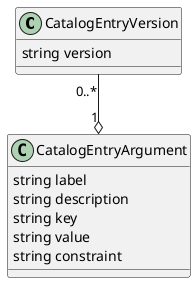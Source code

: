 @startuml

class  CatalogEntryVersion {
     string version
}

class  CatalogEntryArgument {
     string label
     string description
     string key
     string value
     string constraint
}
CatalogEntryVersion  "0..*" --o "1" CatalogEntryArgument

@enduml